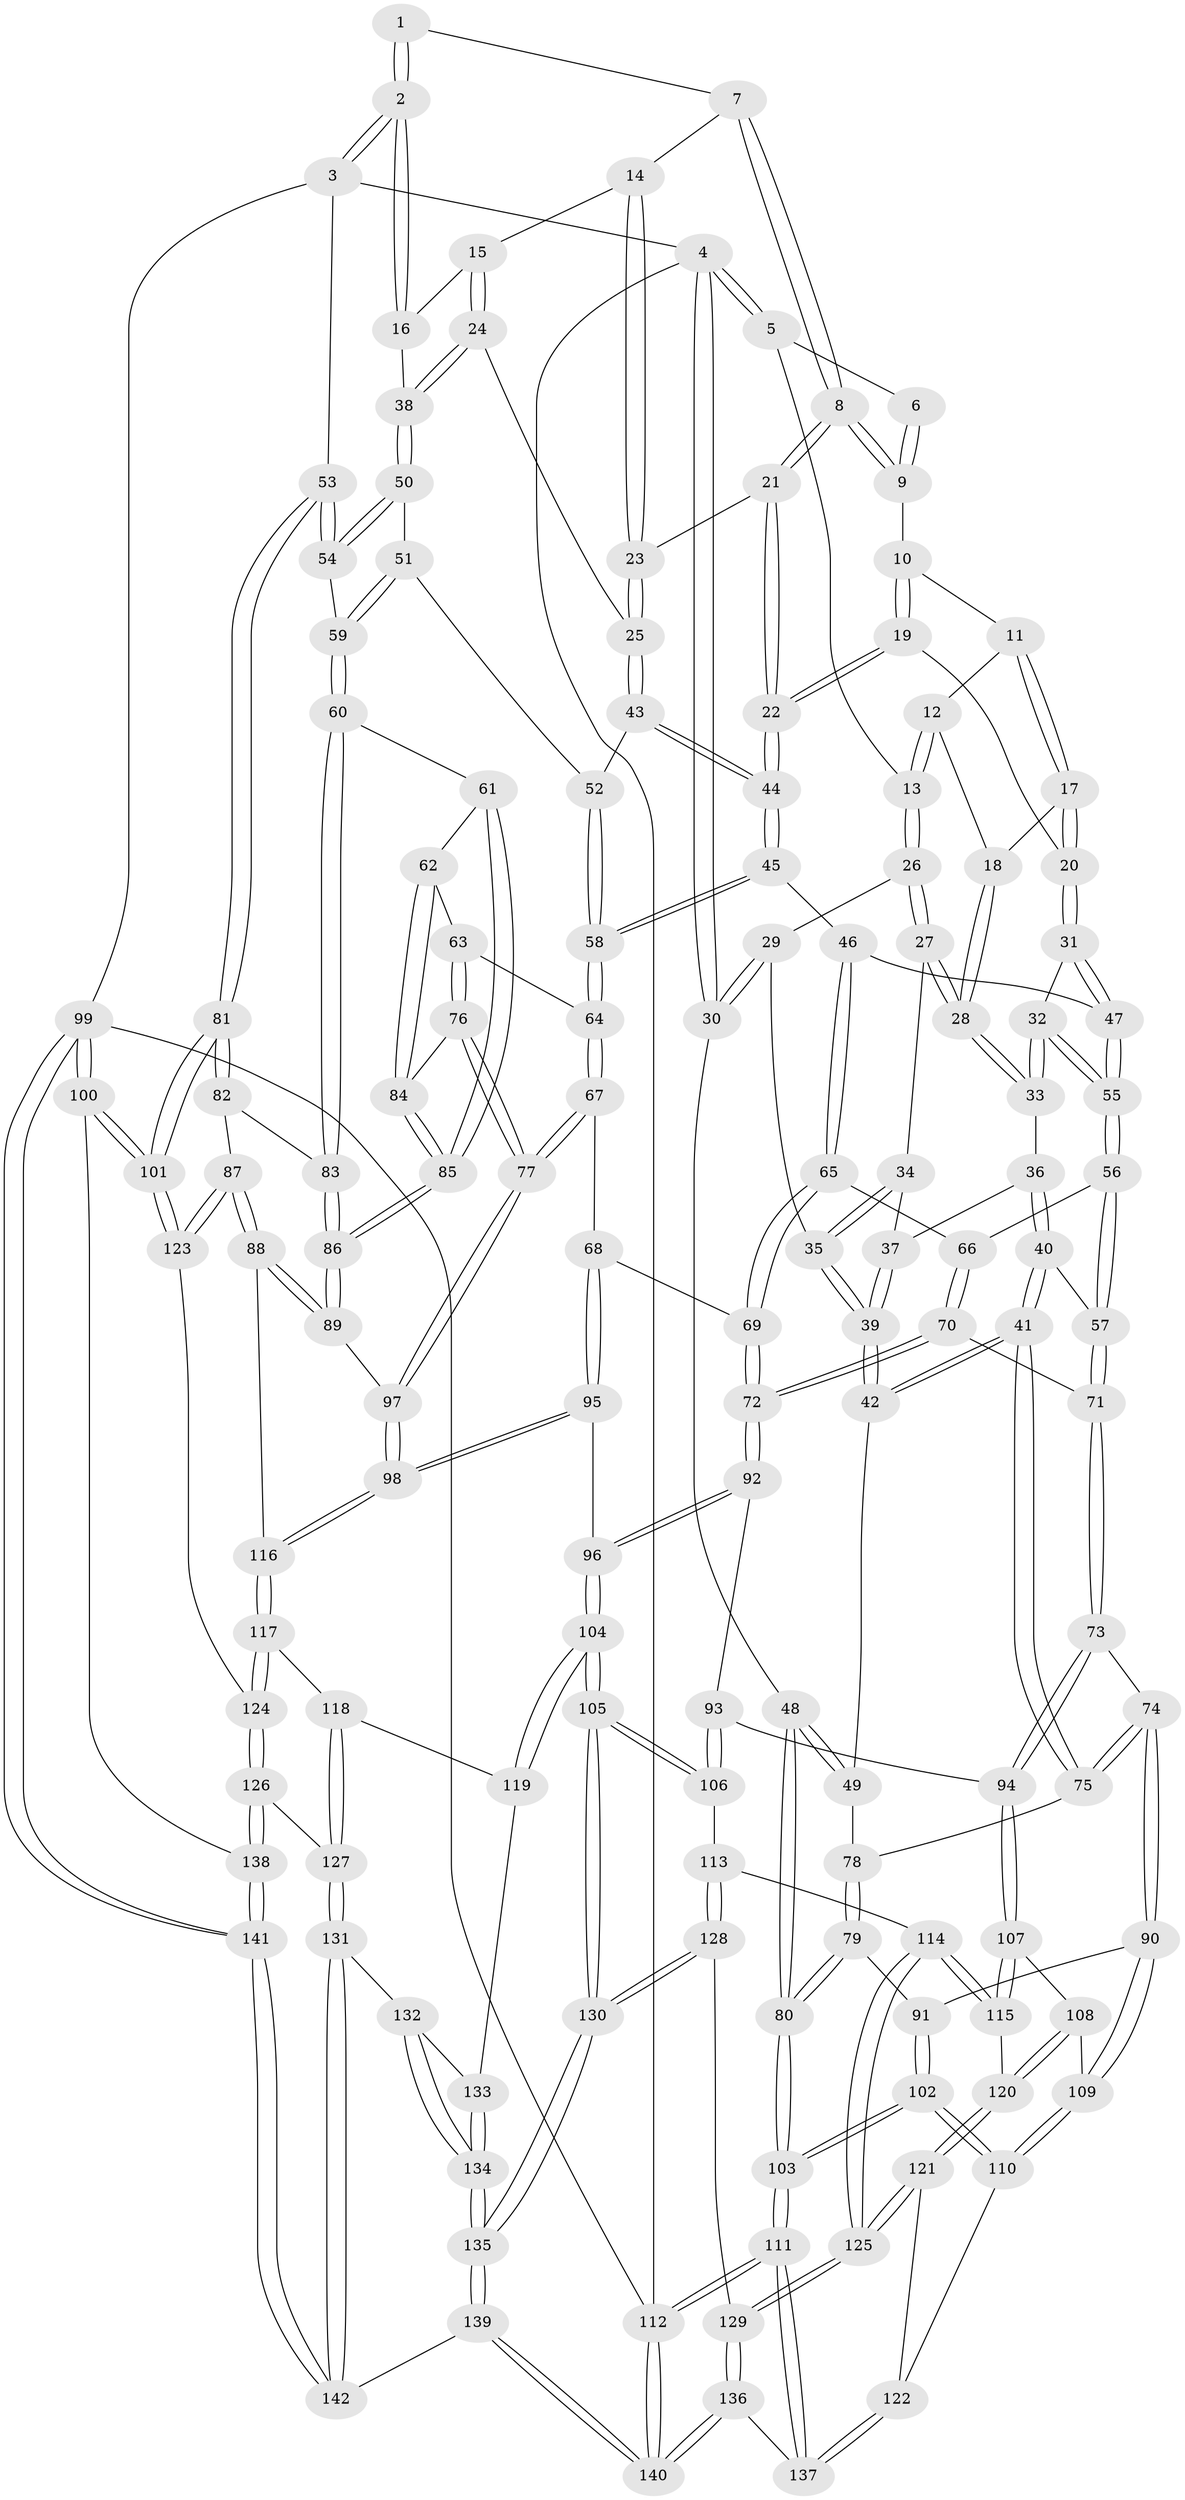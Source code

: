 // coarse degree distribution, {4: 0.38823529411764707, 7: 0.023529411764705882, 2: 0.011764705882352941, 5: 0.3764705882352941, 3: 0.09411764705882353, 6: 0.10588235294117647}
// Generated by graph-tools (version 1.1) at 2025/21/03/04/25 18:21:42]
// undirected, 142 vertices, 352 edges
graph export_dot {
graph [start="1"]
  node [color=gray90,style=filled];
  1 [pos="+0.6357413805152646+0"];
  2 [pos="+1+0"];
  3 [pos="+1+0"];
  4 [pos="+0+0"];
  5 [pos="+0.23783052828896625+0"];
  6 [pos="+0.5100025458820879+0"];
  7 [pos="+0.6529298251906905+0.010992105652783715"];
  8 [pos="+0.5804842252534899+0.0923515856124772"];
  9 [pos="+0.48566282569764085+0.026376446578505137"];
  10 [pos="+0.46391629340322166+0.04719058062032838"];
  11 [pos="+0.41162327102246904+0.05697258126669894"];
  12 [pos="+0.3898464467098414+0.052994261872751136"];
  13 [pos="+0.24921549676312443+0.0031101718196739152"];
  14 [pos="+0.7152683660434248+0.06779721387874418"];
  15 [pos="+0.7340486542278318+0.07288491798231432"];
  16 [pos="+1+0"];
  17 [pos="+0.3995239073200193+0.13874418297798943"];
  18 [pos="+0.37022170204272375+0.12506359949734078"];
  19 [pos="+0.46629559459470066+0.16897673048387432"];
  20 [pos="+0.4273701644835056+0.18357702308717666"];
  21 [pos="+0.5875240118470122+0.15472706460582458"];
  22 [pos="+0.5541036687556601+0.19219496646755058"];
  23 [pos="+0.6384154527604811+0.16031491391893093"];
  24 [pos="+0.7768787786193786+0.18719977936447316"];
  25 [pos="+0.7231794197336016+0.21130768003304468"];
  26 [pos="+0.22940799599497605+0.06516349524964588"];
  27 [pos="+0.23330376447493217+0.09257437760215749"];
  28 [pos="+0.24674956765902947+0.1154403868991836"];
  29 [pos="+0.07477786016117914+0.07854527701792648"];
  30 [pos="+0+0"];
  31 [pos="+0.40124063883751926+0.21418697305478987"];
  32 [pos="+0.2913911971892586+0.241309667049259"];
  33 [pos="+0.28717888192486973+0.23100781565089232"];
  34 [pos="+0.2290748894252542+0.09640785697936013"];
  35 [pos="+0.032571487005221056+0.1908100521429983"];
  36 [pos="+0.15141675943687233+0.21801851281543877"];
  37 [pos="+0.13613051837018095+0.2032804112094875"];
  38 [pos="+0.831985878809884+0.19519562410275426"];
  39 [pos="+0+0.25793345675883034"];
  40 [pos="+0.23365071799516834+0.34919288601917403"];
  41 [pos="+0.17304129940272356+0.3895114450443552"];
  42 [pos="+0+0.26847491271909646"];
  43 [pos="+0.713963019090389+0.23422985274724642"];
  44 [pos="+0.5609338489973882+0.30452223755487257"];
  45 [pos="+0.5561034787433303+0.3229928845651893"];
  46 [pos="+0.507456375564912+0.3405831912543118"];
  47 [pos="+0.461298294292644+0.3028874870518983"];
  48 [pos="+0+0.2726610522240336"];
  49 [pos="+0+0.27541954878578256"];
  50 [pos="+0.8336446826003586+0.19866723703885145"];
  51 [pos="+0.8100732691211133+0.35460921924785366"];
  52 [pos="+0.7203280596189638+0.2939982753676258"];
  53 [pos="+1+0.34734312927634575"];
  54 [pos="+1+0.3377607422762859"];
  55 [pos="+0.2695900373186918+0.31843239663512973"];
  56 [pos="+0.2673216752551496+0.3236085997617269"];
  57 [pos="+0.25444302137088437+0.3384548725956548"];
  58 [pos="+0.6339231362467065+0.38885703825955176"];
  59 [pos="+0.82571432737269+0.4021365861326537"];
  60 [pos="+0.8167686879731201+0.4168764873232445"];
  61 [pos="+0.7968416781549199+0.4315358008004747"];
  62 [pos="+0.7581692895673369+0.4317849732066853"];
  63 [pos="+0.708427779845467+0.4229198520996786"];
  64 [pos="+0.6384094348727575+0.3973715881637439"];
  65 [pos="+0.48117067657579077+0.3732802554638841"];
  66 [pos="+0.4575795899210879+0.3864171407748268"];
  67 [pos="+0.5910281957064241+0.5073955023196527"];
  68 [pos="+0.5472551684527827+0.5216395693229645"];
  69 [pos="+0.5370848464598303+0.5171612873412375"];
  70 [pos="+0.3924282581392185+0.4920389085034984"];
  71 [pos="+0.3867357276551088+0.4914204636241371"];
  72 [pos="+0.4207657459610491+0.5230361127964075"];
  73 [pos="+0.2676330295461919+0.5559976388569182"];
  74 [pos="+0.18105240136534867+0.5435914357932942"];
  75 [pos="+0.1656212869442405+0.4412418806559455"];
  76 [pos="+0.66852460946896+0.5541324181279064"];
  77 [pos="+0.6528252430167939+0.5593935066013103"];
  78 [pos="+0.04070777725497553+0.46798675064408524"];
  79 [pos="+0+0.5396344154520636"];
  80 [pos="+0+0.5623956281910696"];
  81 [pos="+1+0.5738374158909241"];
  82 [pos="+0.9142456598736199+0.51696508330085"];
  83 [pos="+0.9135542616159484+0.5166876464559836"];
  84 [pos="+0.6905080699876951+0.5522748382216849"];
  85 [pos="+0.7918973267007476+0.5796504495224739"];
  86 [pos="+0.7968081923222401+0.5896698483445564"];
  87 [pos="+0.8408843997486573+0.6758053869904602"];
  88 [pos="+0.8107005162248994+0.6436895020080303"];
  89 [pos="+0.8052829045588877+0.6297895401802905"];
  90 [pos="+0.1697924946793056+0.561772017301527"];
  91 [pos="+0.08509364635497038+0.5714665102024344"];
  92 [pos="+0.4222356846459398+0.607110002155036"];
  93 [pos="+0.4191980900875843+0.6096958176713337"];
  94 [pos="+0.3438197684708424+0.6451948312795369"];
  95 [pos="+0.5300063716207244+0.6481295002115323"];
  96 [pos="+0.5249155997819235+0.6511505480353997"];
  97 [pos="+0.648515231015769+0.6080936027660606"];
  98 [pos="+0.6269991141239966+0.6623196080664748"];
  99 [pos="+1+1"];
  100 [pos="+1+0.7170284490308454"];
  101 [pos="+1+0.6710041644301831"];
  102 [pos="+0+0.7622384091614168"];
  103 [pos="+0+0.7807764916149977"];
  104 [pos="+0.4736999460793082+0.793085827392579"];
  105 [pos="+0.4732681275898892+0.7933228393621518"];
  106 [pos="+0.43064278571528586+0.7732601210818693"];
  107 [pos="+0.33529043770432737+0.6835502628713492"];
  108 [pos="+0.1806166913105626+0.6533989542011481"];
  109 [pos="+0.16841555148479995+0.6140740747749754"];
  110 [pos="+0+0.7631499088239262"];
  111 [pos="+0+1"];
  112 [pos="+0+1"];
  113 [pos="+0.4140323935074836+0.7689440480539566"];
  114 [pos="+0.34293320370952524+0.723619002491975"];
  115 [pos="+0.33835596203586815+0.7121113305796245"];
  116 [pos="+0.6469080424272182+0.6907529923609962"];
  117 [pos="+0.6517254333895683+0.7524709640853713"];
  118 [pos="+0.6241339984485895+0.7793169383443245"];
  119 [pos="+0.5814503176431112+0.8046542460856997"];
  120 [pos="+0.18406229937423468+0.7144397637917846"];
  121 [pos="+0.17014301500989323+0.7878351684038708"];
  122 [pos="+0.0681897900419828+0.7990455273668075"];
  123 [pos="+0.8468008069245481+0.683174016532727"];
  124 [pos="+0.7924423114607126+0.8051475738162044"];
  125 [pos="+0.22192704813457645+0.8368056784357104"];
  126 [pos="+0.798924745859047+0.8429671119972942"];
  127 [pos="+0.7126553398329946+0.915703616783382"];
  128 [pos="+0.25691283688469424+0.8903867722508993"];
  129 [pos="+0.23869403016774637+0.8768334544589493"];
  130 [pos="+0.41522361091328486+1"];
  131 [pos="+0.7111907308733734+0.9175448644390162"];
  132 [pos="+0.702479395514723+0.9179484579165765"];
  133 [pos="+0.5879710463044232+0.8237388293208354"];
  134 [pos="+0.5952381060688587+0.9463037261078374"];
  135 [pos="+0.42196640418400716+1"];
  136 [pos="+0.12281515675614364+0.9588931046119075"];
  137 [pos="+0.08576604168484053+0.9151644261059332"];
  138 [pos="+0.8793042730998284+0.8987563441319236"];
  139 [pos="+0.4212781579272122+1"];
  140 [pos="+0+1"];
  141 [pos="+0.9520303348398678+1"];
  142 [pos="+0.7906708179330436+1"];
  1 -- 2;
  1 -- 2;
  1 -- 7;
  2 -- 3;
  2 -- 3;
  2 -- 16;
  2 -- 16;
  3 -- 4;
  3 -- 53;
  3 -- 99;
  4 -- 5;
  4 -- 5;
  4 -- 30;
  4 -- 30;
  4 -- 112;
  5 -- 6;
  5 -- 13;
  6 -- 9;
  6 -- 9;
  7 -- 8;
  7 -- 8;
  7 -- 14;
  8 -- 9;
  8 -- 9;
  8 -- 21;
  8 -- 21;
  9 -- 10;
  10 -- 11;
  10 -- 19;
  10 -- 19;
  11 -- 12;
  11 -- 17;
  11 -- 17;
  12 -- 13;
  12 -- 13;
  12 -- 18;
  13 -- 26;
  13 -- 26;
  14 -- 15;
  14 -- 23;
  14 -- 23;
  15 -- 16;
  15 -- 24;
  15 -- 24;
  16 -- 38;
  17 -- 18;
  17 -- 20;
  17 -- 20;
  18 -- 28;
  18 -- 28;
  19 -- 20;
  19 -- 22;
  19 -- 22;
  20 -- 31;
  20 -- 31;
  21 -- 22;
  21 -- 22;
  21 -- 23;
  22 -- 44;
  22 -- 44;
  23 -- 25;
  23 -- 25;
  24 -- 25;
  24 -- 38;
  24 -- 38;
  25 -- 43;
  25 -- 43;
  26 -- 27;
  26 -- 27;
  26 -- 29;
  27 -- 28;
  27 -- 28;
  27 -- 34;
  28 -- 33;
  28 -- 33;
  29 -- 30;
  29 -- 30;
  29 -- 35;
  30 -- 48;
  31 -- 32;
  31 -- 47;
  31 -- 47;
  32 -- 33;
  32 -- 33;
  32 -- 55;
  32 -- 55;
  33 -- 36;
  34 -- 35;
  34 -- 35;
  34 -- 37;
  35 -- 39;
  35 -- 39;
  36 -- 37;
  36 -- 40;
  36 -- 40;
  37 -- 39;
  37 -- 39;
  38 -- 50;
  38 -- 50;
  39 -- 42;
  39 -- 42;
  40 -- 41;
  40 -- 41;
  40 -- 57;
  41 -- 42;
  41 -- 42;
  41 -- 75;
  41 -- 75;
  42 -- 49;
  43 -- 44;
  43 -- 44;
  43 -- 52;
  44 -- 45;
  44 -- 45;
  45 -- 46;
  45 -- 58;
  45 -- 58;
  46 -- 47;
  46 -- 65;
  46 -- 65;
  47 -- 55;
  47 -- 55;
  48 -- 49;
  48 -- 49;
  48 -- 80;
  48 -- 80;
  49 -- 78;
  50 -- 51;
  50 -- 54;
  50 -- 54;
  51 -- 52;
  51 -- 59;
  51 -- 59;
  52 -- 58;
  52 -- 58;
  53 -- 54;
  53 -- 54;
  53 -- 81;
  53 -- 81;
  54 -- 59;
  55 -- 56;
  55 -- 56;
  56 -- 57;
  56 -- 57;
  56 -- 66;
  57 -- 71;
  57 -- 71;
  58 -- 64;
  58 -- 64;
  59 -- 60;
  59 -- 60;
  60 -- 61;
  60 -- 83;
  60 -- 83;
  61 -- 62;
  61 -- 85;
  61 -- 85;
  62 -- 63;
  62 -- 84;
  62 -- 84;
  63 -- 64;
  63 -- 76;
  63 -- 76;
  64 -- 67;
  64 -- 67;
  65 -- 66;
  65 -- 69;
  65 -- 69;
  66 -- 70;
  66 -- 70;
  67 -- 68;
  67 -- 77;
  67 -- 77;
  68 -- 69;
  68 -- 95;
  68 -- 95;
  69 -- 72;
  69 -- 72;
  70 -- 71;
  70 -- 72;
  70 -- 72;
  71 -- 73;
  71 -- 73;
  72 -- 92;
  72 -- 92;
  73 -- 74;
  73 -- 94;
  73 -- 94;
  74 -- 75;
  74 -- 75;
  74 -- 90;
  74 -- 90;
  75 -- 78;
  76 -- 77;
  76 -- 77;
  76 -- 84;
  77 -- 97;
  77 -- 97;
  78 -- 79;
  78 -- 79;
  79 -- 80;
  79 -- 80;
  79 -- 91;
  80 -- 103;
  80 -- 103;
  81 -- 82;
  81 -- 82;
  81 -- 101;
  81 -- 101;
  82 -- 83;
  82 -- 87;
  83 -- 86;
  83 -- 86;
  84 -- 85;
  84 -- 85;
  85 -- 86;
  85 -- 86;
  86 -- 89;
  86 -- 89;
  87 -- 88;
  87 -- 88;
  87 -- 123;
  87 -- 123;
  88 -- 89;
  88 -- 89;
  88 -- 116;
  89 -- 97;
  90 -- 91;
  90 -- 109;
  90 -- 109;
  91 -- 102;
  91 -- 102;
  92 -- 93;
  92 -- 96;
  92 -- 96;
  93 -- 94;
  93 -- 106;
  93 -- 106;
  94 -- 107;
  94 -- 107;
  95 -- 96;
  95 -- 98;
  95 -- 98;
  96 -- 104;
  96 -- 104;
  97 -- 98;
  97 -- 98;
  98 -- 116;
  98 -- 116;
  99 -- 100;
  99 -- 100;
  99 -- 141;
  99 -- 141;
  99 -- 112;
  100 -- 101;
  100 -- 101;
  100 -- 138;
  101 -- 123;
  101 -- 123;
  102 -- 103;
  102 -- 103;
  102 -- 110;
  102 -- 110;
  103 -- 111;
  103 -- 111;
  104 -- 105;
  104 -- 105;
  104 -- 119;
  104 -- 119;
  105 -- 106;
  105 -- 106;
  105 -- 130;
  105 -- 130;
  106 -- 113;
  107 -- 108;
  107 -- 115;
  107 -- 115;
  108 -- 109;
  108 -- 120;
  108 -- 120;
  109 -- 110;
  109 -- 110;
  110 -- 122;
  111 -- 112;
  111 -- 112;
  111 -- 137;
  111 -- 137;
  112 -- 140;
  112 -- 140;
  113 -- 114;
  113 -- 128;
  113 -- 128;
  114 -- 115;
  114 -- 115;
  114 -- 125;
  114 -- 125;
  115 -- 120;
  116 -- 117;
  116 -- 117;
  117 -- 118;
  117 -- 124;
  117 -- 124;
  118 -- 119;
  118 -- 127;
  118 -- 127;
  119 -- 133;
  120 -- 121;
  120 -- 121;
  121 -- 122;
  121 -- 125;
  121 -- 125;
  122 -- 137;
  122 -- 137;
  123 -- 124;
  124 -- 126;
  124 -- 126;
  125 -- 129;
  125 -- 129;
  126 -- 127;
  126 -- 138;
  126 -- 138;
  127 -- 131;
  127 -- 131;
  128 -- 129;
  128 -- 130;
  128 -- 130;
  129 -- 136;
  129 -- 136;
  130 -- 135;
  130 -- 135;
  131 -- 132;
  131 -- 142;
  131 -- 142;
  132 -- 133;
  132 -- 134;
  132 -- 134;
  133 -- 134;
  133 -- 134;
  134 -- 135;
  134 -- 135;
  135 -- 139;
  135 -- 139;
  136 -- 137;
  136 -- 140;
  136 -- 140;
  138 -- 141;
  138 -- 141;
  139 -- 140;
  139 -- 140;
  139 -- 142;
  141 -- 142;
  141 -- 142;
}

